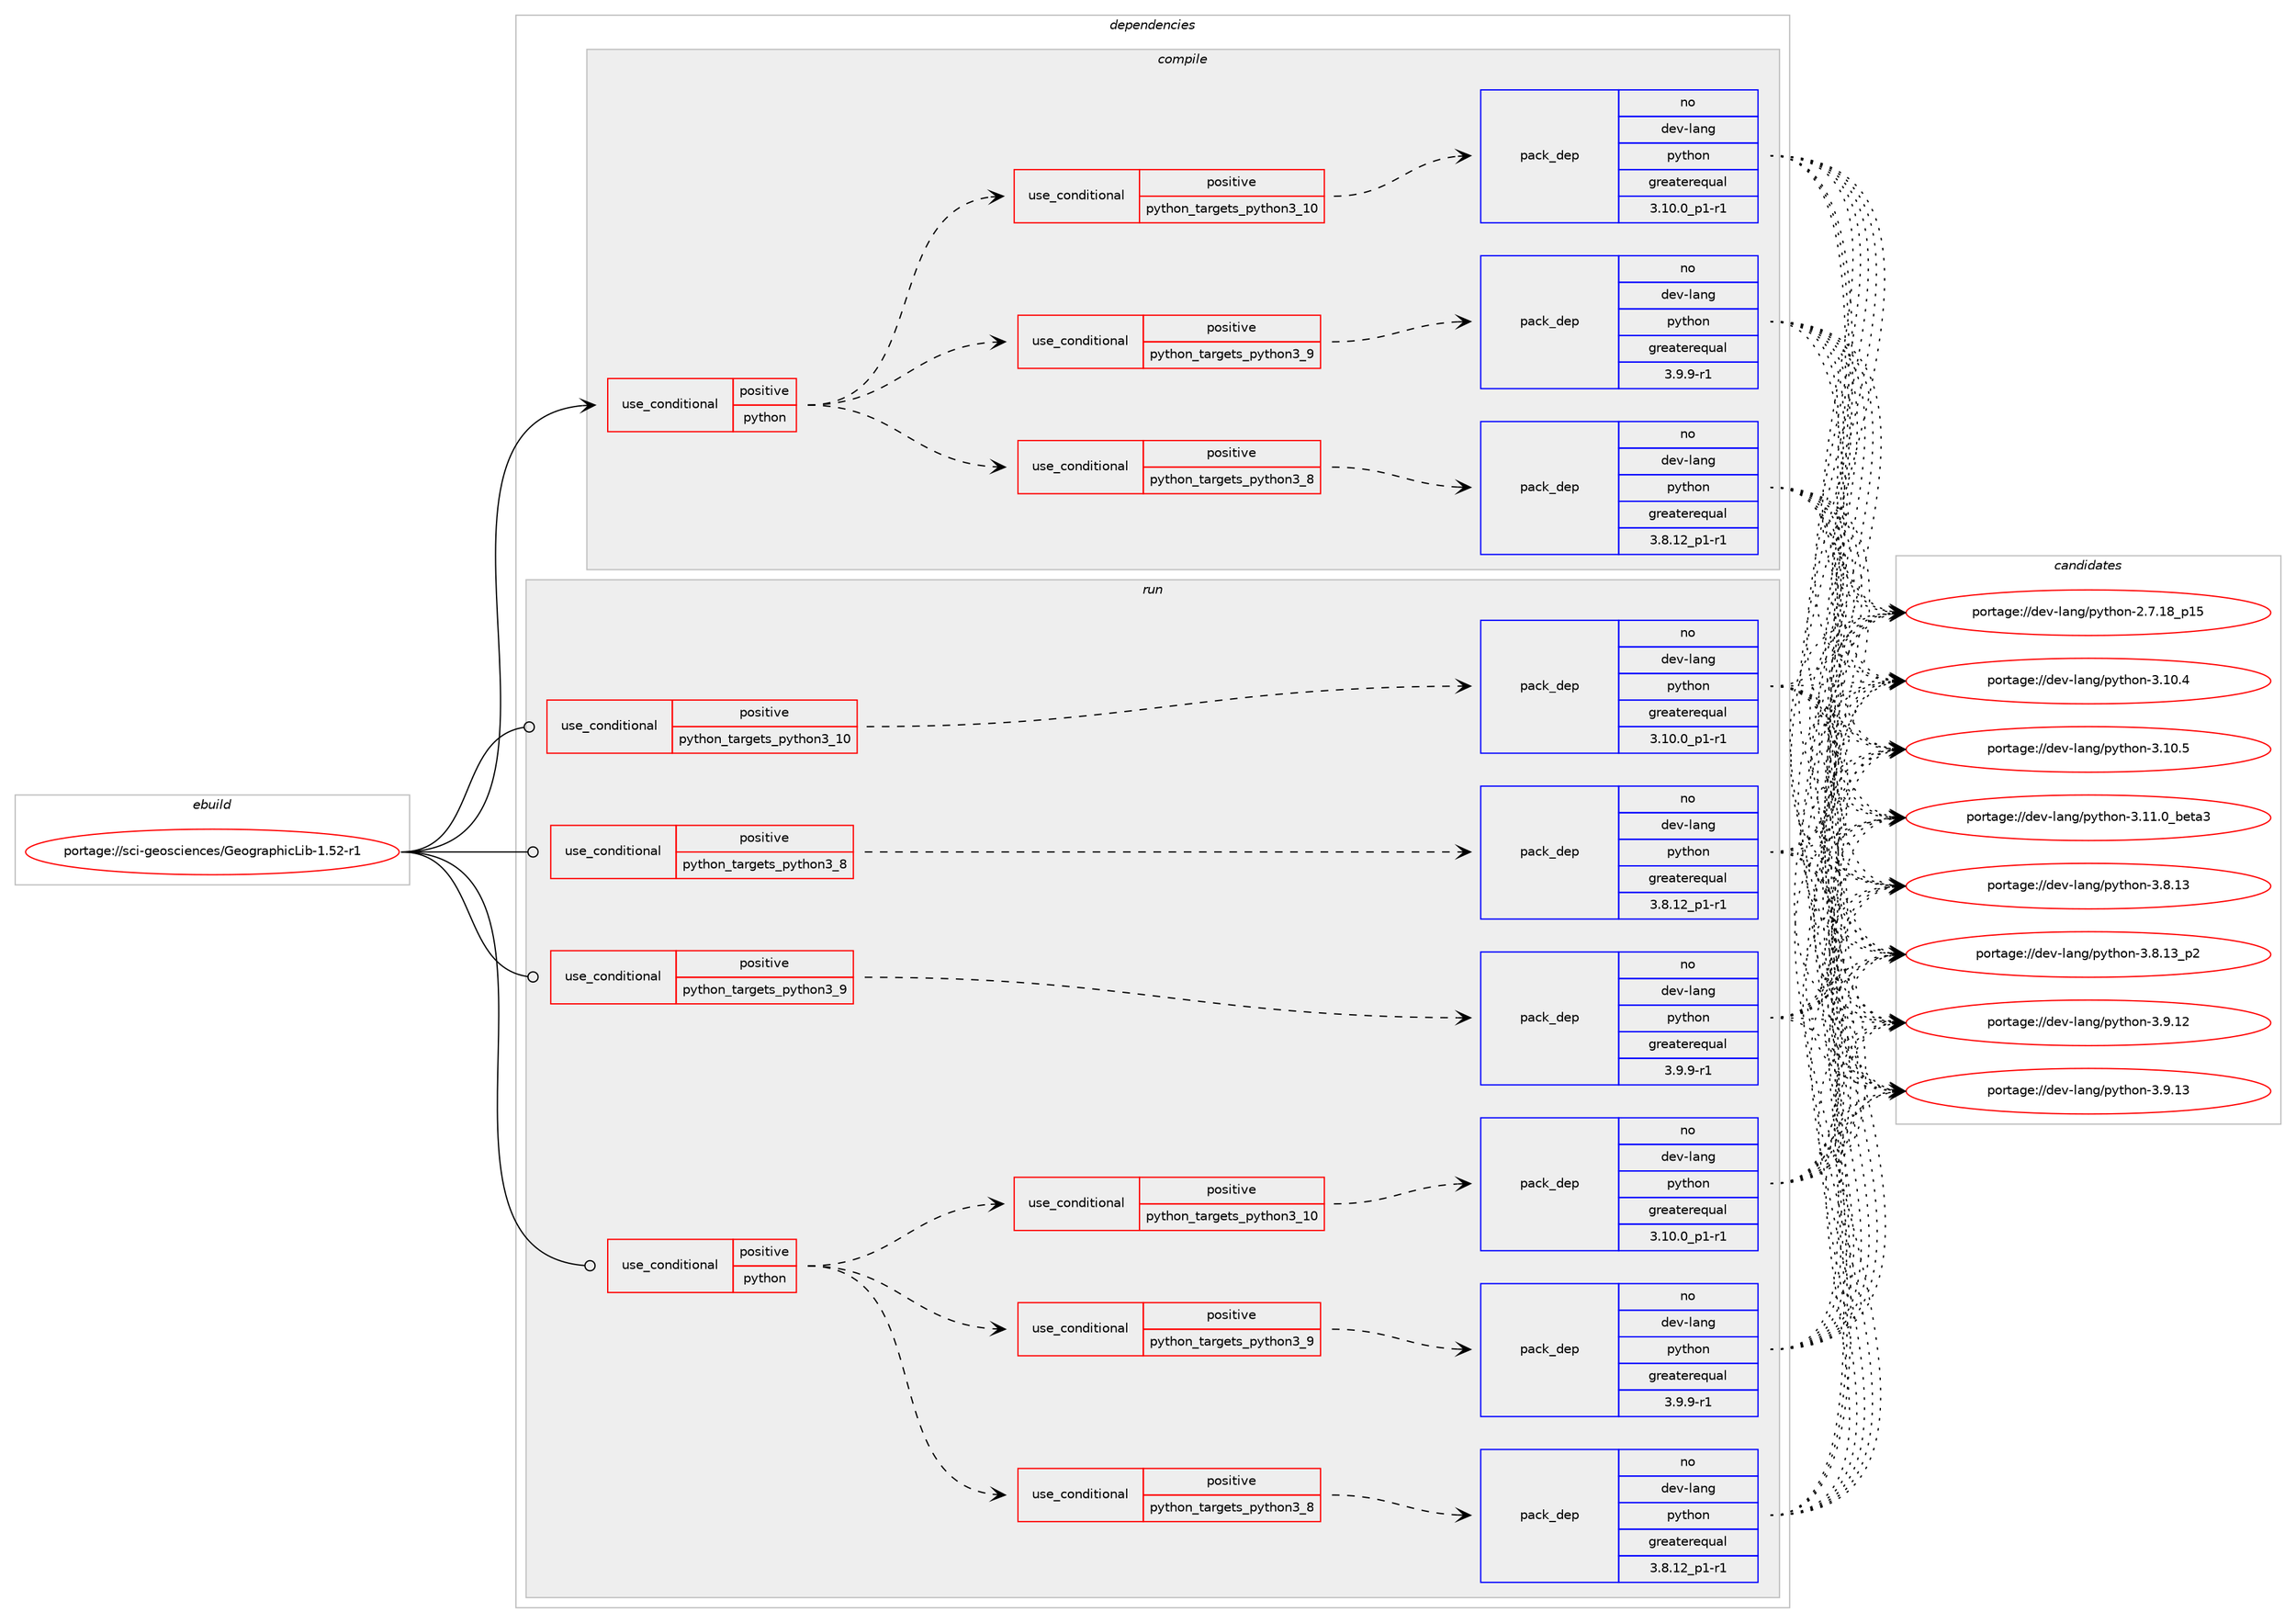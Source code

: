 digraph prolog {

# *************
# Graph options
# *************

newrank=true;
concentrate=true;
compound=true;
graph [rankdir=LR,fontname=Helvetica,fontsize=10,ranksep=1.5];#, ranksep=2.5, nodesep=0.2];
edge  [arrowhead=vee];
node  [fontname=Helvetica,fontsize=10];

# **********
# The ebuild
# **********

subgraph cluster_leftcol {
color=gray;
rank=same;
label=<<i>ebuild</i>>;
id [label="portage://sci-geosciences/GeographicLib-1.52-r1", color=red, width=4, href="../sci-geosciences/GeographicLib-1.52-r1.svg"];
}

# ****************
# The dependencies
# ****************

subgraph cluster_midcol {
color=gray;
label=<<i>dependencies</i>>;
subgraph cluster_compile {
fillcolor="#eeeeee";
style=filled;
label=<<i>compile</i>>;
subgraph cond2450 {
dependency3653 [label=<<TABLE BORDER="0" CELLBORDER="1" CELLSPACING="0" CELLPADDING="4"><TR><TD ROWSPAN="3" CELLPADDING="10">use_conditional</TD></TR><TR><TD>positive</TD></TR><TR><TD>python</TD></TR></TABLE>>, shape=none, color=red];
subgraph cond2451 {
dependency3654 [label=<<TABLE BORDER="0" CELLBORDER="1" CELLSPACING="0" CELLPADDING="4"><TR><TD ROWSPAN="3" CELLPADDING="10">use_conditional</TD></TR><TR><TD>positive</TD></TR><TR><TD>python_targets_python3_8</TD></TR></TABLE>>, shape=none, color=red];
subgraph pack1184 {
dependency3655 [label=<<TABLE BORDER="0" CELLBORDER="1" CELLSPACING="0" CELLPADDING="4" WIDTH="220"><TR><TD ROWSPAN="6" CELLPADDING="30">pack_dep</TD></TR><TR><TD WIDTH="110">no</TD></TR><TR><TD>dev-lang</TD></TR><TR><TD>python</TD></TR><TR><TD>greaterequal</TD></TR><TR><TD>3.8.12_p1-r1</TD></TR></TABLE>>, shape=none, color=blue];
}
dependency3654:e -> dependency3655:w [weight=20,style="dashed",arrowhead="vee"];
}
dependency3653:e -> dependency3654:w [weight=20,style="dashed",arrowhead="vee"];
subgraph cond2452 {
dependency3656 [label=<<TABLE BORDER="0" CELLBORDER="1" CELLSPACING="0" CELLPADDING="4"><TR><TD ROWSPAN="3" CELLPADDING="10">use_conditional</TD></TR><TR><TD>positive</TD></TR><TR><TD>python_targets_python3_9</TD></TR></TABLE>>, shape=none, color=red];
subgraph pack1185 {
dependency3657 [label=<<TABLE BORDER="0" CELLBORDER="1" CELLSPACING="0" CELLPADDING="4" WIDTH="220"><TR><TD ROWSPAN="6" CELLPADDING="30">pack_dep</TD></TR><TR><TD WIDTH="110">no</TD></TR><TR><TD>dev-lang</TD></TR><TR><TD>python</TD></TR><TR><TD>greaterequal</TD></TR><TR><TD>3.9.9-r1</TD></TR></TABLE>>, shape=none, color=blue];
}
dependency3656:e -> dependency3657:w [weight=20,style="dashed",arrowhead="vee"];
}
dependency3653:e -> dependency3656:w [weight=20,style="dashed",arrowhead="vee"];
subgraph cond2453 {
dependency3658 [label=<<TABLE BORDER="0" CELLBORDER="1" CELLSPACING="0" CELLPADDING="4"><TR><TD ROWSPAN="3" CELLPADDING="10">use_conditional</TD></TR><TR><TD>positive</TD></TR><TR><TD>python_targets_python3_10</TD></TR></TABLE>>, shape=none, color=red];
subgraph pack1186 {
dependency3659 [label=<<TABLE BORDER="0" CELLBORDER="1" CELLSPACING="0" CELLPADDING="4" WIDTH="220"><TR><TD ROWSPAN="6" CELLPADDING="30">pack_dep</TD></TR><TR><TD WIDTH="110">no</TD></TR><TR><TD>dev-lang</TD></TR><TR><TD>python</TD></TR><TR><TD>greaterequal</TD></TR><TR><TD>3.10.0_p1-r1</TD></TR></TABLE>>, shape=none, color=blue];
}
dependency3658:e -> dependency3659:w [weight=20,style="dashed",arrowhead="vee"];
}
dependency3653:e -> dependency3658:w [weight=20,style="dashed",arrowhead="vee"];
}
id:e -> dependency3653:w [weight=20,style="solid",arrowhead="vee"];
}
subgraph cluster_compileandrun {
fillcolor="#eeeeee";
style=filled;
label=<<i>compile and run</i>>;
}
subgraph cluster_run {
fillcolor="#eeeeee";
style=filled;
label=<<i>run</i>>;
subgraph cond2454 {
dependency3660 [label=<<TABLE BORDER="0" CELLBORDER="1" CELLSPACING="0" CELLPADDING="4"><TR><TD ROWSPAN="3" CELLPADDING="10">use_conditional</TD></TR><TR><TD>positive</TD></TR><TR><TD>python</TD></TR></TABLE>>, shape=none, color=red];
subgraph cond2455 {
dependency3661 [label=<<TABLE BORDER="0" CELLBORDER="1" CELLSPACING="0" CELLPADDING="4"><TR><TD ROWSPAN="3" CELLPADDING="10">use_conditional</TD></TR><TR><TD>positive</TD></TR><TR><TD>python_targets_python3_8</TD></TR></TABLE>>, shape=none, color=red];
subgraph pack1187 {
dependency3662 [label=<<TABLE BORDER="0" CELLBORDER="1" CELLSPACING="0" CELLPADDING="4" WIDTH="220"><TR><TD ROWSPAN="6" CELLPADDING="30">pack_dep</TD></TR><TR><TD WIDTH="110">no</TD></TR><TR><TD>dev-lang</TD></TR><TR><TD>python</TD></TR><TR><TD>greaterequal</TD></TR><TR><TD>3.8.12_p1-r1</TD></TR></TABLE>>, shape=none, color=blue];
}
dependency3661:e -> dependency3662:w [weight=20,style="dashed",arrowhead="vee"];
}
dependency3660:e -> dependency3661:w [weight=20,style="dashed",arrowhead="vee"];
subgraph cond2456 {
dependency3663 [label=<<TABLE BORDER="0" CELLBORDER="1" CELLSPACING="0" CELLPADDING="4"><TR><TD ROWSPAN="3" CELLPADDING="10">use_conditional</TD></TR><TR><TD>positive</TD></TR><TR><TD>python_targets_python3_9</TD></TR></TABLE>>, shape=none, color=red];
subgraph pack1188 {
dependency3664 [label=<<TABLE BORDER="0" CELLBORDER="1" CELLSPACING="0" CELLPADDING="4" WIDTH="220"><TR><TD ROWSPAN="6" CELLPADDING="30">pack_dep</TD></TR><TR><TD WIDTH="110">no</TD></TR><TR><TD>dev-lang</TD></TR><TR><TD>python</TD></TR><TR><TD>greaterequal</TD></TR><TR><TD>3.9.9-r1</TD></TR></TABLE>>, shape=none, color=blue];
}
dependency3663:e -> dependency3664:w [weight=20,style="dashed",arrowhead="vee"];
}
dependency3660:e -> dependency3663:w [weight=20,style="dashed",arrowhead="vee"];
subgraph cond2457 {
dependency3665 [label=<<TABLE BORDER="0" CELLBORDER="1" CELLSPACING="0" CELLPADDING="4"><TR><TD ROWSPAN="3" CELLPADDING="10">use_conditional</TD></TR><TR><TD>positive</TD></TR><TR><TD>python_targets_python3_10</TD></TR></TABLE>>, shape=none, color=red];
subgraph pack1189 {
dependency3666 [label=<<TABLE BORDER="0" CELLBORDER="1" CELLSPACING="0" CELLPADDING="4" WIDTH="220"><TR><TD ROWSPAN="6" CELLPADDING="30">pack_dep</TD></TR><TR><TD WIDTH="110">no</TD></TR><TR><TD>dev-lang</TD></TR><TR><TD>python</TD></TR><TR><TD>greaterequal</TD></TR><TR><TD>3.10.0_p1-r1</TD></TR></TABLE>>, shape=none, color=blue];
}
dependency3665:e -> dependency3666:w [weight=20,style="dashed",arrowhead="vee"];
}
dependency3660:e -> dependency3665:w [weight=20,style="dashed",arrowhead="vee"];
}
id:e -> dependency3660:w [weight=20,style="solid",arrowhead="odot"];
subgraph cond2458 {
dependency3667 [label=<<TABLE BORDER="0" CELLBORDER="1" CELLSPACING="0" CELLPADDING="4"><TR><TD ROWSPAN="3" CELLPADDING="10">use_conditional</TD></TR><TR><TD>positive</TD></TR><TR><TD>python_targets_python3_10</TD></TR></TABLE>>, shape=none, color=red];
subgraph pack1190 {
dependency3668 [label=<<TABLE BORDER="0" CELLBORDER="1" CELLSPACING="0" CELLPADDING="4" WIDTH="220"><TR><TD ROWSPAN="6" CELLPADDING="30">pack_dep</TD></TR><TR><TD WIDTH="110">no</TD></TR><TR><TD>dev-lang</TD></TR><TR><TD>python</TD></TR><TR><TD>greaterequal</TD></TR><TR><TD>3.10.0_p1-r1</TD></TR></TABLE>>, shape=none, color=blue];
}
dependency3667:e -> dependency3668:w [weight=20,style="dashed",arrowhead="vee"];
}
id:e -> dependency3667:w [weight=20,style="solid",arrowhead="odot"];
subgraph cond2459 {
dependency3669 [label=<<TABLE BORDER="0" CELLBORDER="1" CELLSPACING="0" CELLPADDING="4"><TR><TD ROWSPAN="3" CELLPADDING="10">use_conditional</TD></TR><TR><TD>positive</TD></TR><TR><TD>python_targets_python3_8</TD></TR></TABLE>>, shape=none, color=red];
subgraph pack1191 {
dependency3670 [label=<<TABLE BORDER="0" CELLBORDER="1" CELLSPACING="0" CELLPADDING="4" WIDTH="220"><TR><TD ROWSPAN="6" CELLPADDING="30">pack_dep</TD></TR><TR><TD WIDTH="110">no</TD></TR><TR><TD>dev-lang</TD></TR><TR><TD>python</TD></TR><TR><TD>greaterequal</TD></TR><TR><TD>3.8.12_p1-r1</TD></TR></TABLE>>, shape=none, color=blue];
}
dependency3669:e -> dependency3670:w [weight=20,style="dashed",arrowhead="vee"];
}
id:e -> dependency3669:w [weight=20,style="solid",arrowhead="odot"];
subgraph cond2460 {
dependency3671 [label=<<TABLE BORDER="0" CELLBORDER="1" CELLSPACING="0" CELLPADDING="4"><TR><TD ROWSPAN="3" CELLPADDING="10">use_conditional</TD></TR><TR><TD>positive</TD></TR><TR><TD>python_targets_python3_9</TD></TR></TABLE>>, shape=none, color=red];
subgraph pack1192 {
dependency3672 [label=<<TABLE BORDER="0" CELLBORDER="1" CELLSPACING="0" CELLPADDING="4" WIDTH="220"><TR><TD ROWSPAN="6" CELLPADDING="30">pack_dep</TD></TR><TR><TD WIDTH="110">no</TD></TR><TR><TD>dev-lang</TD></TR><TR><TD>python</TD></TR><TR><TD>greaterequal</TD></TR><TR><TD>3.9.9-r1</TD></TR></TABLE>>, shape=none, color=blue];
}
dependency3671:e -> dependency3672:w [weight=20,style="dashed",arrowhead="vee"];
}
id:e -> dependency3671:w [weight=20,style="solid",arrowhead="odot"];
}
}

# **************
# The candidates
# **************

subgraph cluster_choices {
rank=same;
color=gray;
label=<<i>candidates</i>>;

subgraph choice1184 {
color=black;
nodesep=1;
choice10010111845108971101034711212111610411111045504655464956951124953 [label="portage://dev-lang/python-2.7.18_p15", color=red, width=4,href="../dev-lang/python-2.7.18_p15.svg"];
choice10010111845108971101034711212111610411111045514649484652 [label="portage://dev-lang/python-3.10.4", color=red, width=4,href="../dev-lang/python-3.10.4.svg"];
choice10010111845108971101034711212111610411111045514649484653 [label="portage://dev-lang/python-3.10.5", color=red, width=4,href="../dev-lang/python-3.10.5.svg"];
choice1001011184510897110103471121211161041111104551464949464895981011169751 [label="portage://dev-lang/python-3.11.0_beta3", color=red, width=4,href="../dev-lang/python-3.11.0_beta3.svg"];
choice10010111845108971101034711212111610411111045514656464951 [label="portage://dev-lang/python-3.8.13", color=red, width=4,href="../dev-lang/python-3.8.13.svg"];
choice100101118451089711010347112121116104111110455146564649519511250 [label="portage://dev-lang/python-3.8.13_p2", color=red, width=4,href="../dev-lang/python-3.8.13_p2.svg"];
choice10010111845108971101034711212111610411111045514657464950 [label="portage://dev-lang/python-3.9.12", color=red, width=4,href="../dev-lang/python-3.9.12.svg"];
choice10010111845108971101034711212111610411111045514657464951 [label="portage://dev-lang/python-3.9.13", color=red, width=4,href="../dev-lang/python-3.9.13.svg"];
dependency3655:e -> choice10010111845108971101034711212111610411111045504655464956951124953:w [style=dotted,weight="100"];
dependency3655:e -> choice10010111845108971101034711212111610411111045514649484652:w [style=dotted,weight="100"];
dependency3655:e -> choice10010111845108971101034711212111610411111045514649484653:w [style=dotted,weight="100"];
dependency3655:e -> choice1001011184510897110103471121211161041111104551464949464895981011169751:w [style=dotted,weight="100"];
dependency3655:e -> choice10010111845108971101034711212111610411111045514656464951:w [style=dotted,weight="100"];
dependency3655:e -> choice100101118451089711010347112121116104111110455146564649519511250:w [style=dotted,weight="100"];
dependency3655:e -> choice10010111845108971101034711212111610411111045514657464950:w [style=dotted,weight="100"];
dependency3655:e -> choice10010111845108971101034711212111610411111045514657464951:w [style=dotted,weight="100"];
}
subgraph choice1185 {
color=black;
nodesep=1;
choice10010111845108971101034711212111610411111045504655464956951124953 [label="portage://dev-lang/python-2.7.18_p15", color=red, width=4,href="../dev-lang/python-2.7.18_p15.svg"];
choice10010111845108971101034711212111610411111045514649484652 [label="portage://dev-lang/python-3.10.4", color=red, width=4,href="../dev-lang/python-3.10.4.svg"];
choice10010111845108971101034711212111610411111045514649484653 [label="portage://dev-lang/python-3.10.5", color=red, width=4,href="../dev-lang/python-3.10.5.svg"];
choice1001011184510897110103471121211161041111104551464949464895981011169751 [label="portage://dev-lang/python-3.11.0_beta3", color=red, width=4,href="../dev-lang/python-3.11.0_beta3.svg"];
choice10010111845108971101034711212111610411111045514656464951 [label="portage://dev-lang/python-3.8.13", color=red, width=4,href="../dev-lang/python-3.8.13.svg"];
choice100101118451089711010347112121116104111110455146564649519511250 [label="portage://dev-lang/python-3.8.13_p2", color=red, width=4,href="../dev-lang/python-3.8.13_p2.svg"];
choice10010111845108971101034711212111610411111045514657464950 [label="portage://dev-lang/python-3.9.12", color=red, width=4,href="../dev-lang/python-3.9.12.svg"];
choice10010111845108971101034711212111610411111045514657464951 [label="portage://dev-lang/python-3.9.13", color=red, width=4,href="../dev-lang/python-3.9.13.svg"];
dependency3657:e -> choice10010111845108971101034711212111610411111045504655464956951124953:w [style=dotted,weight="100"];
dependency3657:e -> choice10010111845108971101034711212111610411111045514649484652:w [style=dotted,weight="100"];
dependency3657:e -> choice10010111845108971101034711212111610411111045514649484653:w [style=dotted,weight="100"];
dependency3657:e -> choice1001011184510897110103471121211161041111104551464949464895981011169751:w [style=dotted,weight="100"];
dependency3657:e -> choice10010111845108971101034711212111610411111045514656464951:w [style=dotted,weight="100"];
dependency3657:e -> choice100101118451089711010347112121116104111110455146564649519511250:w [style=dotted,weight="100"];
dependency3657:e -> choice10010111845108971101034711212111610411111045514657464950:w [style=dotted,weight="100"];
dependency3657:e -> choice10010111845108971101034711212111610411111045514657464951:w [style=dotted,weight="100"];
}
subgraph choice1186 {
color=black;
nodesep=1;
choice10010111845108971101034711212111610411111045504655464956951124953 [label="portage://dev-lang/python-2.7.18_p15", color=red, width=4,href="../dev-lang/python-2.7.18_p15.svg"];
choice10010111845108971101034711212111610411111045514649484652 [label="portage://dev-lang/python-3.10.4", color=red, width=4,href="../dev-lang/python-3.10.4.svg"];
choice10010111845108971101034711212111610411111045514649484653 [label="portage://dev-lang/python-3.10.5", color=red, width=4,href="../dev-lang/python-3.10.5.svg"];
choice1001011184510897110103471121211161041111104551464949464895981011169751 [label="portage://dev-lang/python-3.11.0_beta3", color=red, width=4,href="../dev-lang/python-3.11.0_beta3.svg"];
choice10010111845108971101034711212111610411111045514656464951 [label="portage://dev-lang/python-3.8.13", color=red, width=4,href="../dev-lang/python-3.8.13.svg"];
choice100101118451089711010347112121116104111110455146564649519511250 [label="portage://dev-lang/python-3.8.13_p2", color=red, width=4,href="../dev-lang/python-3.8.13_p2.svg"];
choice10010111845108971101034711212111610411111045514657464950 [label="portage://dev-lang/python-3.9.12", color=red, width=4,href="../dev-lang/python-3.9.12.svg"];
choice10010111845108971101034711212111610411111045514657464951 [label="portage://dev-lang/python-3.9.13", color=red, width=4,href="../dev-lang/python-3.9.13.svg"];
dependency3659:e -> choice10010111845108971101034711212111610411111045504655464956951124953:w [style=dotted,weight="100"];
dependency3659:e -> choice10010111845108971101034711212111610411111045514649484652:w [style=dotted,weight="100"];
dependency3659:e -> choice10010111845108971101034711212111610411111045514649484653:w [style=dotted,weight="100"];
dependency3659:e -> choice1001011184510897110103471121211161041111104551464949464895981011169751:w [style=dotted,weight="100"];
dependency3659:e -> choice10010111845108971101034711212111610411111045514656464951:w [style=dotted,weight="100"];
dependency3659:e -> choice100101118451089711010347112121116104111110455146564649519511250:w [style=dotted,weight="100"];
dependency3659:e -> choice10010111845108971101034711212111610411111045514657464950:w [style=dotted,weight="100"];
dependency3659:e -> choice10010111845108971101034711212111610411111045514657464951:w [style=dotted,weight="100"];
}
subgraph choice1187 {
color=black;
nodesep=1;
choice10010111845108971101034711212111610411111045504655464956951124953 [label="portage://dev-lang/python-2.7.18_p15", color=red, width=4,href="../dev-lang/python-2.7.18_p15.svg"];
choice10010111845108971101034711212111610411111045514649484652 [label="portage://dev-lang/python-3.10.4", color=red, width=4,href="../dev-lang/python-3.10.4.svg"];
choice10010111845108971101034711212111610411111045514649484653 [label="portage://dev-lang/python-3.10.5", color=red, width=4,href="../dev-lang/python-3.10.5.svg"];
choice1001011184510897110103471121211161041111104551464949464895981011169751 [label="portage://dev-lang/python-3.11.0_beta3", color=red, width=4,href="../dev-lang/python-3.11.0_beta3.svg"];
choice10010111845108971101034711212111610411111045514656464951 [label="portage://dev-lang/python-3.8.13", color=red, width=4,href="../dev-lang/python-3.8.13.svg"];
choice100101118451089711010347112121116104111110455146564649519511250 [label="portage://dev-lang/python-3.8.13_p2", color=red, width=4,href="../dev-lang/python-3.8.13_p2.svg"];
choice10010111845108971101034711212111610411111045514657464950 [label="portage://dev-lang/python-3.9.12", color=red, width=4,href="../dev-lang/python-3.9.12.svg"];
choice10010111845108971101034711212111610411111045514657464951 [label="portage://dev-lang/python-3.9.13", color=red, width=4,href="../dev-lang/python-3.9.13.svg"];
dependency3662:e -> choice10010111845108971101034711212111610411111045504655464956951124953:w [style=dotted,weight="100"];
dependency3662:e -> choice10010111845108971101034711212111610411111045514649484652:w [style=dotted,weight="100"];
dependency3662:e -> choice10010111845108971101034711212111610411111045514649484653:w [style=dotted,weight="100"];
dependency3662:e -> choice1001011184510897110103471121211161041111104551464949464895981011169751:w [style=dotted,weight="100"];
dependency3662:e -> choice10010111845108971101034711212111610411111045514656464951:w [style=dotted,weight="100"];
dependency3662:e -> choice100101118451089711010347112121116104111110455146564649519511250:w [style=dotted,weight="100"];
dependency3662:e -> choice10010111845108971101034711212111610411111045514657464950:w [style=dotted,weight="100"];
dependency3662:e -> choice10010111845108971101034711212111610411111045514657464951:w [style=dotted,weight="100"];
}
subgraph choice1188 {
color=black;
nodesep=1;
choice10010111845108971101034711212111610411111045504655464956951124953 [label="portage://dev-lang/python-2.7.18_p15", color=red, width=4,href="../dev-lang/python-2.7.18_p15.svg"];
choice10010111845108971101034711212111610411111045514649484652 [label="portage://dev-lang/python-3.10.4", color=red, width=4,href="../dev-lang/python-3.10.4.svg"];
choice10010111845108971101034711212111610411111045514649484653 [label="portage://dev-lang/python-3.10.5", color=red, width=4,href="../dev-lang/python-3.10.5.svg"];
choice1001011184510897110103471121211161041111104551464949464895981011169751 [label="portage://dev-lang/python-3.11.0_beta3", color=red, width=4,href="../dev-lang/python-3.11.0_beta3.svg"];
choice10010111845108971101034711212111610411111045514656464951 [label="portage://dev-lang/python-3.8.13", color=red, width=4,href="../dev-lang/python-3.8.13.svg"];
choice100101118451089711010347112121116104111110455146564649519511250 [label="portage://dev-lang/python-3.8.13_p2", color=red, width=4,href="../dev-lang/python-3.8.13_p2.svg"];
choice10010111845108971101034711212111610411111045514657464950 [label="portage://dev-lang/python-3.9.12", color=red, width=4,href="../dev-lang/python-3.9.12.svg"];
choice10010111845108971101034711212111610411111045514657464951 [label="portage://dev-lang/python-3.9.13", color=red, width=4,href="../dev-lang/python-3.9.13.svg"];
dependency3664:e -> choice10010111845108971101034711212111610411111045504655464956951124953:w [style=dotted,weight="100"];
dependency3664:e -> choice10010111845108971101034711212111610411111045514649484652:w [style=dotted,weight="100"];
dependency3664:e -> choice10010111845108971101034711212111610411111045514649484653:w [style=dotted,weight="100"];
dependency3664:e -> choice1001011184510897110103471121211161041111104551464949464895981011169751:w [style=dotted,weight="100"];
dependency3664:e -> choice10010111845108971101034711212111610411111045514656464951:w [style=dotted,weight="100"];
dependency3664:e -> choice100101118451089711010347112121116104111110455146564649519511250:w [style=dotted,weight="100"];
dependency3664:e -> choice10010111845108971101034711212111610411111045514657464950:w [style=dotted,weight="100"];
dependency3664:e -> choice10010111845108971101034711212111610411111045514657464951:w [style=dotted,weight="100"];
}
subgraph choice1189 {
color=black;
nodesep=1;
choice10010111845108971101034711212111610411111045504655464956951124953 [label="portage://dev-lang/python-2.7.18_p15", color=red, width=4,href="../dev-lang/python-2.7.18_p15.svg"];
choice10010111845108971101034711212111610411111045514649484652 [label="portage://dev-lang/python-3.10.4", color=red, width=4,href="../dev-lang/python-3.10.4.svg"];
choice10010111845108971101034711212111610411111045514649484653 [label="portage://dev-lang/python-3.10.5", color=red, width=4,href="../dev-lang/python-3.10.5.svg"];
choice1001011184510897110103471121211161041111104551464949464895981011169751 [label="portage://dev-lang/python-3.11.0_beta3", color=red, width=4,href="../dev-lang/python-3.11.0_beta3.svg"];
choice10010111845108971101034711212111610411111045514656464951 [label="portage://dev-lang/python-3.8.13", color=red, width=4,href="../dev-lang/python-3.8.13.svg"];
choice100101118451089711010347112121116104111110455146564649519511250 [label="portage://dev-lang/python-3.8.13_p2", color=red, width=4,href="../dev-lang/python-3.8.13_p2.svg"];
choice10010111845108971101034711212111610411111045514657464950 [label="portage://dev-lang/python-3.9.12", color=red, width=4,href="../dev-lang/python-3.9.12.svg"];
choice10010111845108971101034711212111610411111045514657464951 [label="portage://dev-lang/python-3.9.13", color=red, width=4,href="../dev-lang/python-3.9.13.svg"];
dependency3666:e -> choice10010111845108971101034711212111610411111045504655464956951124953:w [style=dotted,weight="100"];
dependency3666:e -> choice10010111845108971101034711212111610411111045514649484652:w [style=dotted,weight="100"];
dependency3666:e -> choice10010111845108971101034711212111610411111045514649484653:w [style=dotted,weight="100"];
dependency3666:e -> choice1001011184510897110103471121211161041111104551464949464895981011169751:w [style=dotted,weight="100"];
dependency3666:e -> choice10010111845108971101034711212111610411111045514656464951:w [style=dotted,weight="100"];
dependency3666:e -> choice100101118451089711010347112121116104111110455146564649519511250:w [style=dotted,weight="100"];
dependency3666:e -> choice10010111845108971101034711212111610411111045514657464950:w [style=dotted,weight="100"];
dependency3666:e -> choice10010111845108971101034711212111610411111045514657464951:w [style=dotted,weight="100"];
}
subgraph choice1190 {
color=black;
nodesep=1;
choice10010111845108971101034711212111610411111045504655464956951124953 [label="portage://dev-lang/python-2.7.18_p15", color=red, width=4,href="../dev-lang/python-2.7.18_p15.svg"];
choice10010111845108971101034711212111610411111045514649484652 [label="portage://dev-lang/python-3.10.4", color=red, width=4,href="../dev-lang/python-3.10.4.svg"];
choice10010111845108971101034711212111610411111045514649484653 [label="portage://dev-lang/python-3.10.5", color=red, width=4,href="../dev-lang/python-3.10.5.svg"];
choice1001011184510897110103471121211161041111104551464949464895981011169751 [label="portage://dev-lang/python-3.11.0_beta3", color=red, width=4,href="../dev-lang/python-3.11.0_beta3.svg"];
choice10010111845108971101034711212111610411111045514656464951 [label="portage://dev-lang/python-3.8.13", color=red, width=4,href="../dev-lang/python-3.8.13.svg"];
choice100101118451089711010347112121116104111110455146564649519511250 [label="portage://dev-lang/python-3.8.13_p2", color=red, width=4,href="../dev-lang/python-3.8.13_p2.svg"];
choice10010111845108971101034711212111610411111045514657464950 [label="portage://dev-lang/python-3.9.12", color=red, width=4,href="../dev-lang/python-3.9.12.svg"];
choice10010111845108971101034711212111610411111045514657464951 [label="portage://dev-lang/python-3.9.13", color=red, width=4,href="../dev-lang/python-3.9.13.svg"];
dependency3668:e -> choice10010111845108971101034711212111610411111045504655464956951124953:w [style=dotted,weight="100"];
dependency3668:e -> choice10010111845108971101034711212111610411111045514649484652:w [style=dotted,weight="100"];
dependency3668:e -> choice10010111845108971101034711212111610411111045514649484653:w [style=dotted,weight="100"];
dependency3668:e -> choice1001011184510897110103471121211161041111104551464949464895981011169751:w [style=dotted,weight="100"];
dependency3668:e -> choice10010111845108971101034711212111610411111045514656464951:w [style=dotted,weight="100"];
dependency3668:e -> choice100101118451089711010347112121116104111110455146564649519511250:w [style=dotted,weight="100"];
dependency3668:e -> choice10010111845108971101034711212111610411111045514657464950:w [style=dotted,weight="100"];
dependency3668:e -> choice10010111845108971101034711212111610411111045514657464951:w [style=dotted,weight="100"];
}
subgraph choice1191 {
color=black;
nodesep=1;
choice10010111845108971101034711212111610411111045504655464956951124953 [label="portage://dev-lang/python-2.7.18_p15", color=red, width=4,href="../dev-lang/python-2.7.18_p15.svg"];
choice10010111845108971101034711212111610411111045514649484652 [label="portage://dev-lang/python-3.10.4", color=red, width=4,href="../dev-lang/python-3.10.4.svg"];
choice10010111845108971101034711212111610411111045514649484653 [label="portage://dev-lang/python-3.10.5", color=red, width=4,href="../dev-lang/python-3.10.5.svg"];
choice1001011184510897110103471121211161041111104551464949464895981011169751 [label="portage://dev-lang/python-3.11.0_beta3", color=red, width=4,href="../dev-lang/python-3.11.0_beta3.svg"];
choice10010111845108971101034711212111610411111045514656464951 [label="portage://dev-lang/python-3.8.13", color=red, width=4,href="../dev-lang/python-3.8.13.svg"];
choice100101118451089711010347112121116104111110455146564649519511250 [label="portage://dev-lang/python-3.8.13_p2", color=red, width=4,href="../dev-lang/python-3.8.13_p2.svg"];
choice10010111845108971101034711212111610411111045514657464950 [label="portage://dev-lang/python-3.9.12", color=red, width=4,href="../dev-lang/python-3.9.12.svg"];
choice10010111845108971101034711212111610411111045514657464951 [label="portage://dev-lang/python-3.9.13", color=red, width=4,href="../dev-lang/python-3.9.13.svg"];
dependency3670:e -> choice10010111845108971101034711212111610411111045504655464956951124953:w [style=dotted,weight="100"];
dependency3670:e -> choice10010111845108971101034711212111610411111045514649484652:w [style=dotted,weight="100"];
dependency3670:e -> choice10010111845108971101034711212111610411111045514649484653:w [style=dotted,weight="100"];
dependency3670:e -> choice1001011184510897110103471121211161041111104551464949464895981011169751:w [style=dotted,weight="100"];
dependency3670:e -> choice10010111845108971101034711212111610411111045514656464951:w [style=dotted,weight="100"];
dependency3670:e -> choice100101118451089711010347112121116104111110455146564649519511250:w [style=dotted,weight="100"];
dependency3670:e -> choice10010111845108971101034711212111610411111045514657464950:w [style=dotted,weight="100"];
dependency3670:e -> choice10010111845108971101034711212111610411111045514657464951:w [style=dotted,weight="100"];
}
subgraph choice1192 {
color=black;
nodesep=1;
choice10010111845108971101034711212111610411111045504655464956951124953 [label="portage://dev-lang/python-2.7.18_p15", color=red, width=4,href="../dev-lang/python-2.7.18_p15.svg"];
choice10010111845108971101034711212111610411111045514649484652 [label="portage://dev-lang/python-3.10.4", color=red, width=4,href="../dev-lang/python-3.10.4.svg"];
choice10010111845108971101034711212111610411111045514649484653 [label="portage://dev-lang/python-3.10.5", color=red, width=4,href="../dev-lang/python-3.10.5.svg"];
choice1001011184510897110103471121211161041111104551464949464895981011169751 [label="portage://dev-lang/python-3.11.0_beta3", color=red, width=4,href="../dev-lang/python-3.11.0_beta3.svg"];
choice10010111845108971101034711212111610411111045514656464951 [label="portage://dev-lang/python-3.8.13", color=red, width=4,href="../dev-lang/python-3.8.13.svg"];
choice100101118451089711010347112121116104111110455146564649519511250 [label="portage://dev-lang/python-3.8.13_p2", color=red, width=4,href="../dev-lang/python-3.8.13_p2.svg"];
choice10010111845108971101034711212111610411111045514657464950 [label="portage://dev-lang/python-3.9.12", color=red, width=4,href="../dev-lang/python-3.9.12.svg"];
choice10010111845108971101034711212111610411111045514657464951 [label="portage://dev-lang/python-3.9.13", color=red, width=4,href="../dev-lang/python-3.9.13.svg"];
dependency3672:e -> choice10010111845108971101034711212111610411111045504655464956951124953:w [style=dotted,weight="100"];
dependency3672:e -> choice10010111845108971101034711212111610411111045514649484652:w [style=dotted,weight="100"];
dependency3672:e -> choice10010111845108971101034711212111610411111045514649484653:w [style=dotted,weight="100"];
dependency3672:e -> choice1001011184510897110103471121211161041111104551464949464895981011169751:w [style=dotted,weight="100"];
dependency3672:e -> choice10010111845108971101034711212111610411111045514656464951:w [style=dotted,weight="100"];
dependency3672:e -> choice100101118451089711010347112121116104111110455146564649519511250:w [style=dotted,weight="100"];
dependency3672:e -> choice10010111845108971101034711212111610411111045514657464950:w [style=dotted,weight="100"];
dependency3672:e -> choice10010111845108971101034711212111610411111045514657464951:w [style=dotted,weight="100"];
}
}

}
